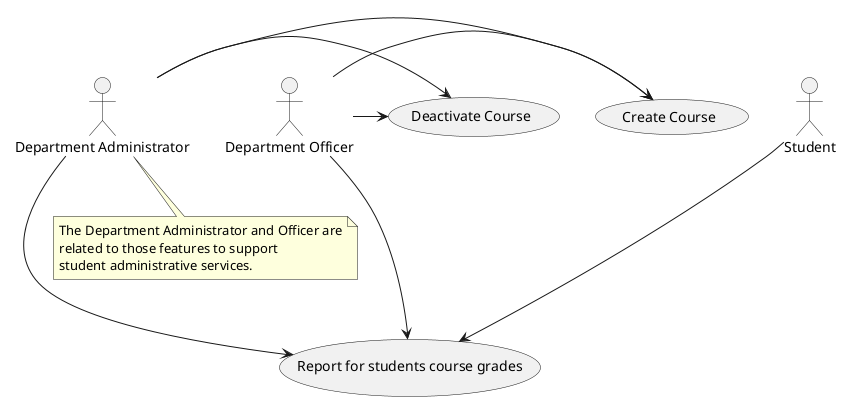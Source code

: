 @startuml
'https://plantuml.com/use-case-diagram

:Department Administrator: as Admin
:Department Officer: as Officer
(Report for students course grades) as (Report grades)

Student ---> (Report grades)
Officer ---> (Report grades)
Admin ---> (Report grades)

Admin -> (Create Course)
Admin -> (Deactivate Course)
Officer -> (Create Course)
Officer -> (Deactivate Course)


note bottom of (Admin)
The Department Administrator and Officer are
related to those features to support
student administrative services.
end note

@enduml